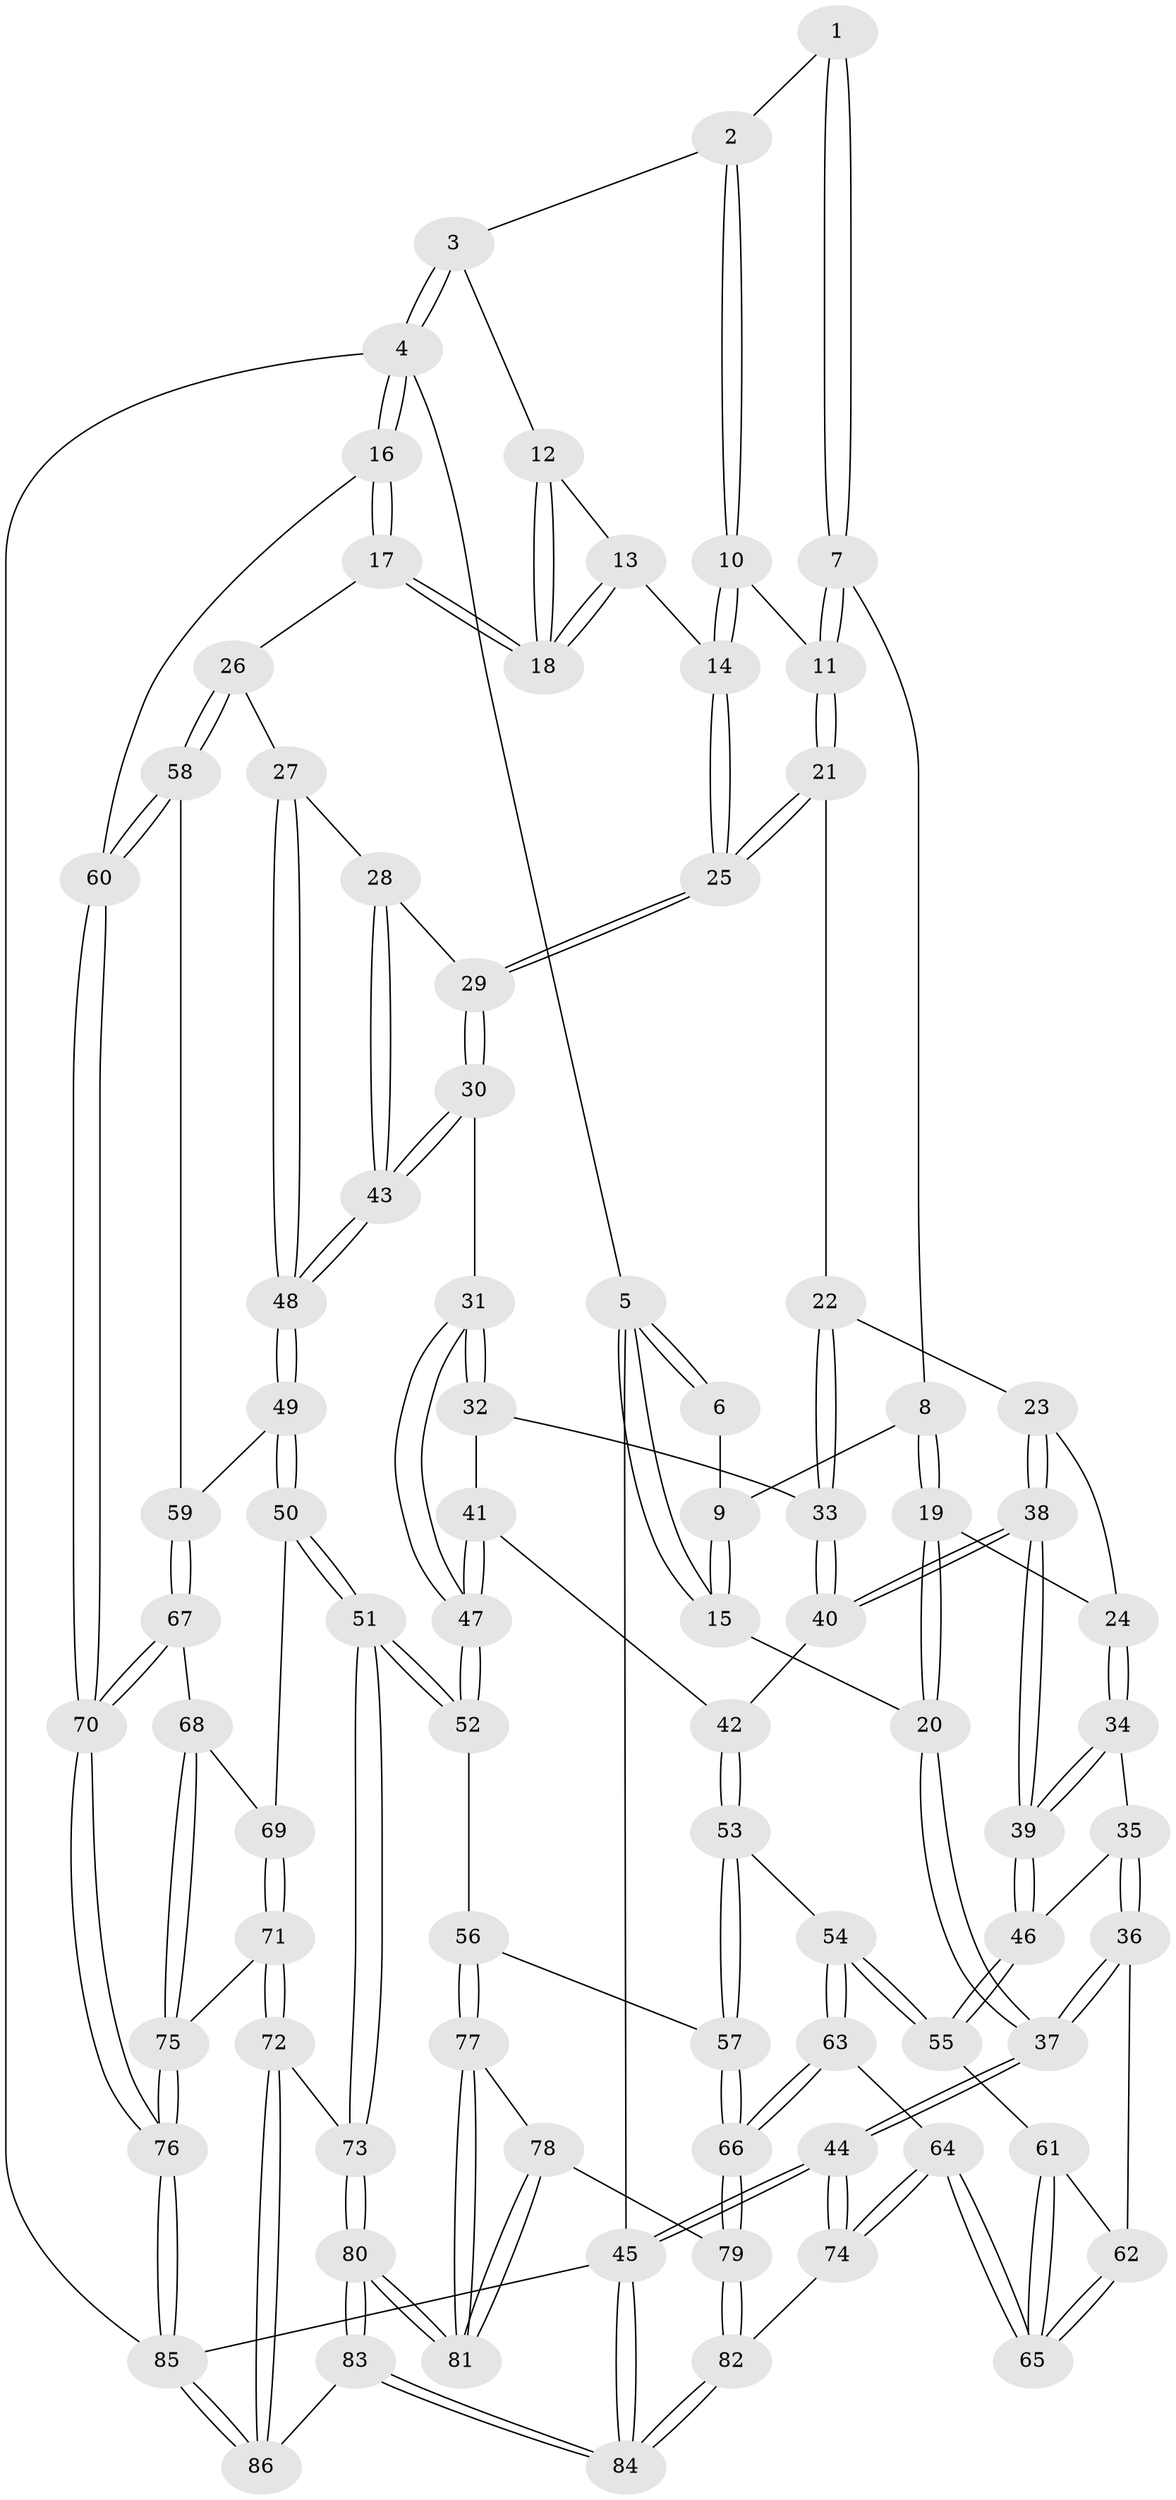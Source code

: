 // coarse degree distribution, {3: 0.6885245901639344, 4: 0.2459016393442623, 2: 0.06557377049180328}
// Generated by graph-tools (version 1.1) at 2025/38/03/04/25 23:38:30]
// undirected, 86 vertices, 212 edges
graph export_dot {
  node [color=gray90,style=filled];
  1 [pos="+0.35791548429311093+0"];
  2 [pos="+0.5106892055401039+0"];
  3 [pos="+0.8584225838541661+0"];
  4 [pos="+1+0"];
  5 [pos="+0+0"];
  6 [pos="+0.2787714493102827+0"];
  7 [pos="+0.32375143670593265+0.10379317692929725"];
  8 [pos="+0.24494061158723351+0.12694243873255545"];
  9 [pos="+0.16755780689673264+0.0703589634545147"];
  10 [pos="+0.5425088830576433+0.09313318485479426"];
  11 [pos="+0.3712422140725734+0.15932257282270934"];
  12 [pos="+0.8055048714862232+0"];
  13 [pos="+0.6903128619330683+0.19670456889290105"];
  14 [pos="+0.6674700578205531+0.20860142214972377"];
  15 [pos="+0+0"];
  16 [pos="+1+0.36688341364035676"];
  17 [pos="+1+0.3708402377952813"];
  18 [pos="+0.9749210032830853+0.31022594877178544"];
  19 [pos="+0.13070296790456007+0.2509366595223751"];
  20 [pos="+0+0.14901586565774314"];
  21 [pos="+0.4031022722701505+0.29894484194799337"];
  22 [pos="+0.37046652458053625+0.33360757771326127"];
  23 [pos="+0.2506781121274533+0.3613136503165761"];
  24 [pos="+0.21424802123801523+0.3527750651997394"];
  25 [pos="+0.6046583051037667+0.3116888052430993"];
  26 [pos="+1+0.37847711837549297"];
  27 [pos="+1+0.3863540861308473"];
  28 [pos="+0.8256163460464835+0.4054036052769503"];
  29 [pos="+0.6368778985540722+0.41380007238052285"];
  30 [pos="+0.6295654364719364+0.4720179399041799"];
  31 [pos="+0.6080547318416601+0.48511625162414973"];
  32 [pos="+0.4592964290266315+0.4775442287151117"];
  33 [pos="+0.3959471260846235+0.43471287550963655"];
  34 [pos="+0.14732596116417304+0.4253602142364814"];
  35 [pos="+0.0743796182017151+0.4864167037984946"];
  36 [pos="+0+0.562557056695958"];
  37 [pos="+0+0.556161079819462"];
  38 [pos="+0.26686854585858605+0.549496228737971"];
  39 [pos="+0.2488518131240564+0.5723545935442164"];
  40 [pos="+0.36136525321929247+0.531048401516313"];
  41 [pos="+0.4463906914586728+0.5644516861390022"];
  42 [pos="+0.3938379892383848+0.5642679063488657"];
  43 [pos="+0.7189454494355337+0.5851422290172159"];
  44 [pos="+0+1"];
  45 [pos="+0+1"];
  46 [pos="+0.24863942665341474+0.5726932637750639"];
  47 [pos="+0.5120850242300887+0.6002453480352131"];
  48 [pos="+0.7308854716214234+0.6012276933209152"];
  49 [pos="+0.7327027852496157+0.6164449720128534"];
  50 [pos="+0.5952604920394399+0.7260516507825435"];
  51 [pos="+0.5226025652758487+0.7395487904633055"];
  52 [pos="+0.5074062301321304+0.7339581756950585"];
  53 [pos="+0.3700573832795907+0.6882663916176411"];
  54 [pos="+0.2580022442890102+0.6462054229754944"];
  55 [pos="+0.24111039948866722+0.6202605700045672"];
  56 [pos="+0.4841992801150565+0.7402909076877664"];
  57 [pos="+0.3931249480454872+0.7135907913102999"];
  58 [pos="+0.8689173886087448+0.6864134346975346"];
  59 [pos="+0.8173661314007927+0.7040714930300322"];
  60 [pos="+1+0.7648251971895889"];
  61 [pos="+0.21488293328540972+0.6256790519105134"];
  62 [pos="+0+0.6321585475364626"];
  63 [pos="+0.21015929959819454+0.8025153687264299"];
  64 [pos="+0.11509507573176937+0.7993703850633496"];
  65 [pos="+0.10580118807093077+0.784527957870149"];
  66 [pos="+0.2648832762392003+0.8432000590631331"];
  67 [pos="+0.8147574323952483+0.7421639279334005"];
  68 [pos="+0.798783501165738+0.7729484884855625"];
  69 [pos="+0.6345639341811271+0.7603077398173153"];
  70 [pos="+1+1"];
  71 [pos="+0.7277543384114805+0.8913037765407407"];
  72 [pos="+0.6910705987157612+0.9258169287387317"];
  73 [pos="+0.5820370276248548+0.8908333844476461"];
  74 [pos="+0.07026800124765555+0.8922658190749988"];
  75 [pos="+0.7636044019932832+0.8756805513395759"];
  76 [pos="+1+1"];
  77 [pos="+0.459517801933639+0.793166192613925"];
  78 [pos="+0.286994578112641+0.8696039158047258"];
  79 [pos="+0.2686657318596868+0.8523067835446551"];
  80 [pos="+0.4074334275652087+1"];
  81 [pos="+0.39823666597099633+1"];
  82 [pos="+0.16002444736168053+0.9793107449228344"];
  83 [pos="+0.39724801150806754+1"];
  84 [pos="+0.23796498161252008+1"];
  85 [pos="+1+1"];
  86 [pos="+0.6628520717595012+1"];
  1 -- 2;
  1 -- 7;
  1 -- 7;
  2 -- 3;
  2 -- 10;
  2 -- 10;
  3 -- 4;
  3 -- 4;
  3 -- 12;
  4 -- 5;
  4 -- 16;
  4 -- 16;
  4 -- 85;
  5 -- 6;
  5 -- 6;
  5 -- 15;
  5 -- 15;
  5 -- 45;
  6 -- 9;
  7 -- 8;
  7 -- 11;
  7 -- 11;
  8 -- 9;
  8 -- 19;
  8 -- 19;
  9 -- 15;
  9 -- 15;
  10 -- 11;
  10 -- 14;
  10 -- 14;
  11 -- 21;
  11 -- 21;
  12 -- 13;
  12 -- 18;
  12 -- 18;
  13 -- 14;
  13 -- 18;
  13 -- 18;
  14 -- 25;
  14 -- 25;
  15 -- 20;
  16 -- 17;
  16 -- 17;
  16 -- 60;
  17 -- 18;
  17 -- 18;
  17 -- 26;
  19 -- 20;
  19 -- 20;
  19 -- 24;
  20 -- 37;
  20 -- 37;
  21 -- 22;
  21 -- 25;
  21 -- 25;
  22 -- 23;
  22 -- 33;
  22 -- 33;
  23 -- 24;
  23 -- 38;
  23 -- 38;
  24 -- 34;
  24 -- 34;
  25 -- 29;
  25 -- 29;
  26 -- 27;
  26 -- 58;
  26 -- 58;
  27 -- 28;
  27 -- 48;
  27 -- 48;
  28 -- 29;
  28 -- 43;
  28 -- 43;
  29 -- 30;
  29 -- 30;
  30 -- 31;
  30 -- 43;
  30 -- 43;
  31 -- 32;
  31 -- 32;
  31 -- 47;
  31 -- 47;
  32 -- 33;
  32 -- 41;
  33 -- 40;
  33 -- 40;
  34 -- 35;
  34 -- 39;
  34 -- 39;
  35 -- 36;
  35 -- 36;
  35 -- 46;
  36 -- 37;
  36 -- 37;
  36 -- 62;
  37 -- 44;
  37 -- 44;
  38 -- 39;
  38 -- 39;
  38 -- 40;
  38 -- 40;
  39 -- 46;
  39 -- 46;
  40 -- 42;
  41 -- 42;
  41 -- 47;
  41 -- 47;
  42 -- 53;
  42 -- 53;
  43 -- 48;
  43 -- 48;
  44 -- 45;
  44 -- 45;
  44 -- 74;
  44 -- 74;
  45 -- 84;
  45 -- 84;
  45 -- 85;
  46 -- 55;
  46 -- 55;
  47 -- 52;
  47 -- 52;
  48 -- 49;
  48 -- 49;
  49 -- 50;
  49 -- 50;
  49 -- 59;
  50 -- 51;
  50 -- 51;
  50 -- 69;
  51 -- 52;
  51 -- 52;
  51 -- 73;
  51 -- 73;
  52 -- 56;
  53 -- 54;
  53 -- 57;
  53 -- 57;
  54 -- 55;
  54 -- 55;
  54 -- 63;
  54 -- 63;
  55 -- 61;
  56 -- 57;
  56 -- 77;
  56 -- 77;
  57 -- 66;
  57 -- 66;
  58 -- 59;
  58 -- 60;
  58 -- 60;
  59 -- 67;
  59 -- 67;
  60 -- 70;
  60 -- 70;
  61 -- 62;
  61 -- 65;
  61 -- 65;
  62 -- 65;
  62 -- 65;
  63 -- 64;
  63 -- 66;
  63 -- 66;
  64 -- 65;
  64 -- 65;
  64 -- 74;
  64 -- 74;
  66 -- 79;
  66 -- 79;
  67 -- 68;
  67 -- 70;
  67 -- 70;
  68 -- 69;
  68 -- 75;
  68 -- 75;
  69 -- 71;
  69 -- 71;
  70 -- 76;
  70 -- 76;
  71 -- 72;
  71 -- 72;
  71 -- 75;
  72 -- 73;
  72 -- 86;
  72 -- 86;
  73 -- 80;
  73 -- 80;
  74 -- 82;
  75 -- 76;
  75 -- 76;
  76 -- 85;
  76 -- 85;
  77 -- 78;
  77 -- 81;
  77 -- 81;
  78 -- 79;
  78 -- 81;
  78 -- 81;
  79 -- 82;
  79 -- 82;
  80 -- 81;
  80 -- 81;
  80 -- 83;
  80 -- 83;
  82 -- 84;
  82 -- 84;
  83 -- 84;
  83 -- 84;
  83 -- 86;
  85 -- 86;
  85 -- 86;
}
